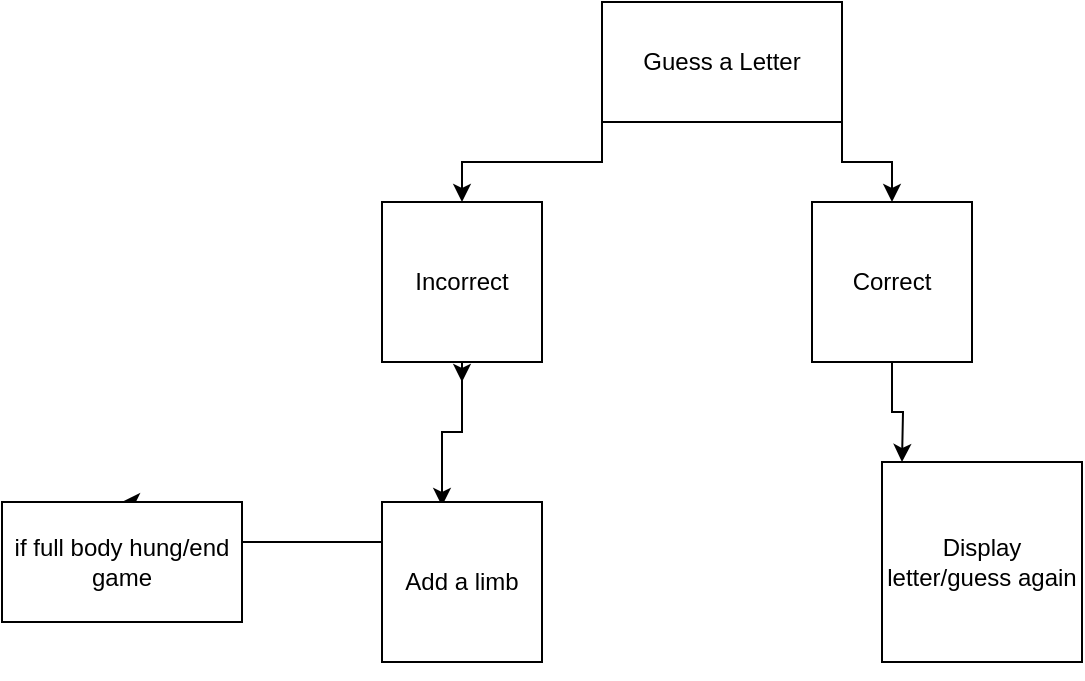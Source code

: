 <mxfile version="15.9.6" type="device"><diagram id="3LzlHHF3PPCKfEW4KSCi" name="Page-1"><mxGraphModel dx="1422" dy="762" grid="1" gridSize="10" guides="1" tooltips="1" connect="1" arrows="1" fold="1" page="1" pageScale="1" pageWidth="850" pageHeight="1100" math="0" shadow="0"><root><mxCell id="0"/><mxCell id="1" parent="0"/><mxCell id="h1BEM0Jj5tksN5P-ABGb-4" style="edgeStyle=orthogonalEdgeStyle;rounded=0;orthogonalLoop=1;jettySize=auto;html=1;exitX=0;exitY=1;exitDx=0;exitDy=0;entryX=0.5;entryY=0;entryDx=0;entryDy=0;" edge="1" parent="1" source="h1BEM0Jj5tksN5P-ABGb-1" target="h1BEM0Jj5tksN5P-ABGb-2"><mxGeometry relative="1" as="geometry"/></mxCell><mxCell id="h1BEM0Jj5tksN5P-ABGb-5" style="edgeStyle=orthogonalEdgeStyle;rounded=0;orthogonalLoop=1;jettySize=auto;html=1;exitX=1;exitY=1;exitDx=0;exitDy=0;" edge="1" parent="1" source="h1BEM0Jj5tksN5P-ABGb-1" target="h1BEM0Jj5tksN5P-ABGb-3"><mxGeometry relative="1" as="geometry"/></mxCell><mxCell id="h1BEM0Jj5tksN5P-ABGb-1" value="Guess a Letter" style="rounded=0;whiteSpace=wrap;html=1;" vertex="1" parent="1"><mxGeometry x="320" y="70" width="120" height="60" as="geometry"/></mxCell><mxCell id="h1BEM0Jj5tksN5P-ABGb-7" style="edgeStyle=orthogonalEdgeStyle;rounded=0;orthogonalLoop=1;jettySize=auto;html=1;exitX=0.5;exitY=1;exitDx=0;exitDy=0;" edge="1" parent="1" source="h1BEM0Jj5tksN5P-ABGb-2"><mxGeometry relative="1" as="geometry"><mxPoint x="250" y="260" as="targetPoint"/></mxGeometry></mxCell><mxCell id="h1BEM0Jj5tksN5P-ABGb-8" style="edgeStyle=orthogonalEdgeStyle;rounded=0;orthogonalLoop=1;jettySize=auto;html=1;entryX=0.375;entryY=0.025;entryDx=0;entryDy=0;entryPerimeter=0;" edge="1" parent="1" source="h1BEM0Jj5tksN5P-ABGb-2" target="h1BEM0Jj5tksN5P-ABGb-6"><mxGeometry relative="1" as="geometry"/></mxCell><mxCell id="h1BEM0Jj5tksN5P-ABGb-2" value="Incorrect" style="whiteSpace=wrap;html=1;aspect=fixed;" vertex="1" parent="1"><mxGeometry x="210" y="170" width="80" height="80" as="geometry"/></mxCell><mxCell id="h1BEM0Jj5tksN5P-ABGb-11" style="edgeStyle=orthogonalEdgeStyle;rounded=0;orthogonalLoop=1;jettySize=auto;html=1;" edge="1" parent="1" source="h1BEM0Jj5tksN5P-ABGb-3"><mxGeometry relative="1" as="geometry"><mxPoint x="470" y="300" as="targetPoint"/></mxGeometry></mxCell><mxCell id="h1BEM0Jj5tksN5P-ABGb-3" value="Correct" style="whiteSpace=wrap;html=1;aspect=fixed;" vertex="1" parent="1"><mxGeometry x="425" y="170" width="80" height="80" as="geometry"/></mxCell><mxCell id="h1BEM0Jj5tksN5P-ABGb-10" style="edgeStyle=orthogonalEdgeStyle;rounded=0;orthogonalLoop=1;jettySize=auto;html=1;exitX=0;exitY=1;exitDx=0;exitDy=0;entryX=0.5;entryY=0;entryDx=0;entryDy=0;" edge="1" parent="1" source="h1BEM0Jj5tksN5P-ABGb-6" target="h1BEM0Jj5tksN5P-ABGb-9"><mxGeometry relative="1" as="geometry"><Array as="points"><mxPoint x="210" y="340"/><mxPoint x="100" y="340"/></Array></mxGeometry></mxCell><mxCell id="h1BEM0Jj5tksN5P-ABGb-6" value="Add a limb" style="whiteSpace=wrap;html=1;aspect=fixed;" vertex="1" parent="1"><mxGeometry x="210" y="320" width="80" height="80" as="geometry"/></mxCell><mxCell id="h1BEM0Jj5tksN5P-ABGb-9" value="if full body hung/end game" style="rounded=0;whiteSpace=wrap;html=1;" vertex="1" parent="1"><mxGeometry x="20" y="320" width="120" height="60" as="geometry"/></mxCell><mxCell id="h1BEM0Jj5tksN5P-ABGb-12" value="Display letter/guess again" style="whiteSpace=wrap;html=1;aspect=fixed;" vertex="1" parent="1"><mxGeometry x="460" y="300" width="100" height="100" as="geometry"/></mxCell></root></mxGraphModel></diagram></mxfile>